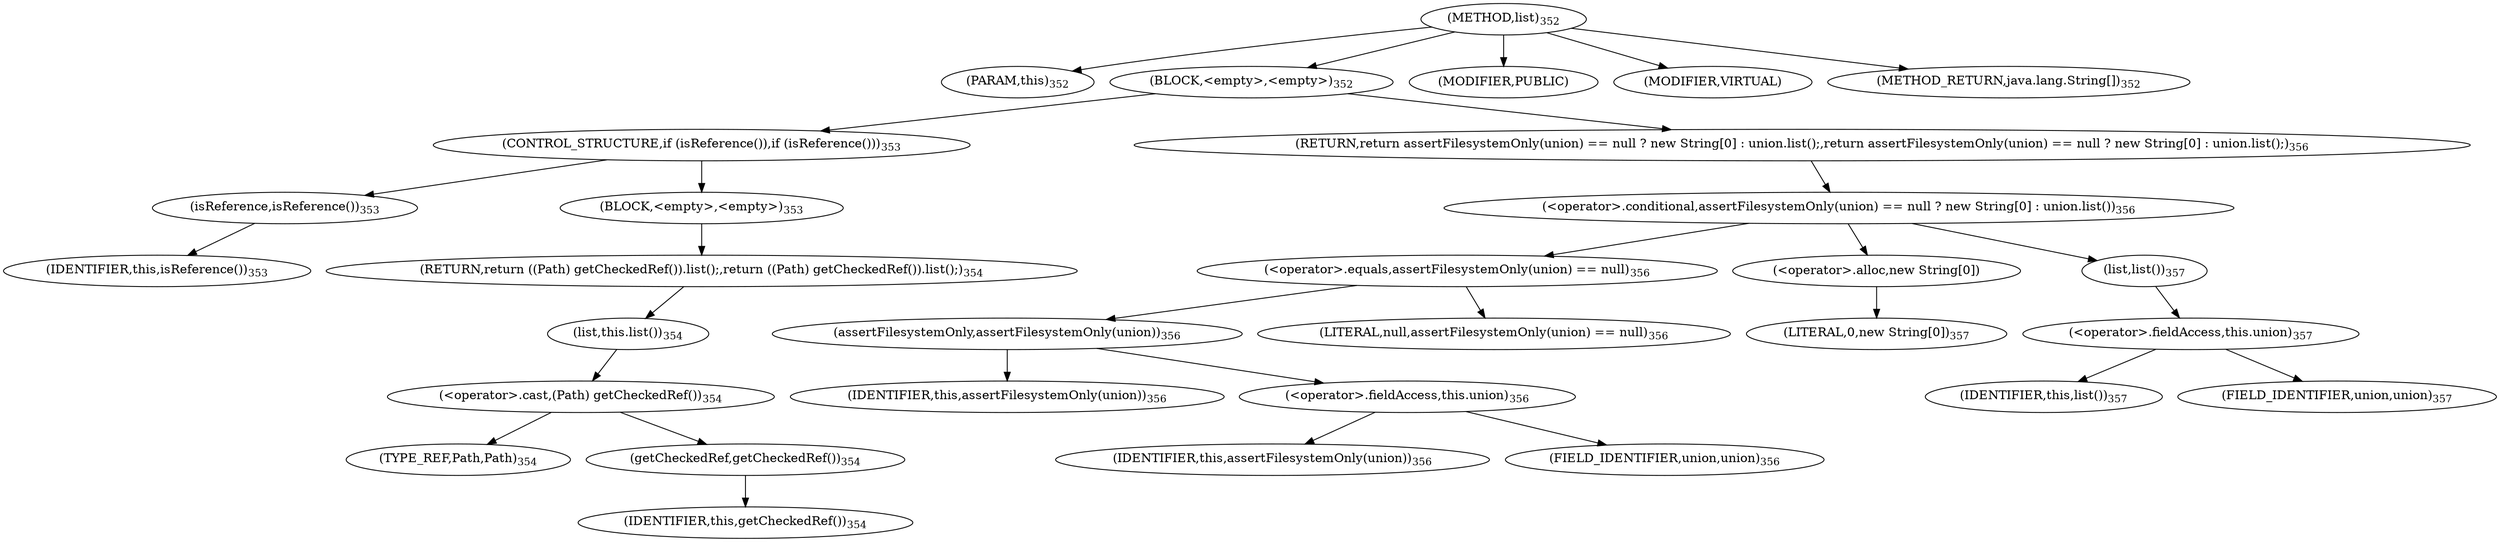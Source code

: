 digraph "list" {  
"615" [label = <(METHOD,list)<SUB>352</SUB>> ]
"83" [label = <(PARAM,this)<SUB>352</SUB>> ]
"616" [label = <(BLOCK,&lt;empty&gt;,&lt;empty&gt;)<SUB>352</SUB>> ]
"617" [label = <(CONTROL_STRUCTURE,if (isReference()),if (isReference()))<SUB>353</SUB>> ]
"618" [label = <(isReference,isReference())<SUB>353</SUB>> ]
"82" [label = <(IDENTIFIER,this,isReference())<SUB>353</SUB>> ]
"619" [label = <(BLOCK,&lt;empty&gt;,&lt;empty&gt;)<SUB>353</SUB>> ]
"620" [label = <(RETURN,return ((Path) getCheckedRef()).list();,return ((Path) getCheckedRef()).list();)<SUB>354</SUB>> ]
"621" [label = <(list,this.list())<SUB>354</SUB>> ]
"622" [label = <(&lt;operator&gt;.cast,(Path) getCheckedRef())<SUB>354</SUB>> ]
"623" [label = <(TYPE_REF,Path,Path)<SUB>354</SUB>> ]
"624" [label = <(getCheckedRef,getCheckedRef())<SUB>354</SUB>> ]
"84" [label = <(IDENTIFIER,this,getCheckedRef())<SUB>354</SUB>> ]
"625" [label = <(RETURN,return assertFilesystemOnly(union) == null ? new String[0] : union.list();,return assertFilesystemOnly(union) == null ? new String[0] : union.list();)<SUB>356</SUB>> ]
"626" [label = <(&lt;operator&gt;.conditional,assertFilesystemOnly(union) == null ? new String[0] : union.list())<SUB>356</SUB>> ]
"627" [label = <(&lt;operator&gt;.equals,assertFilesystemOnly(union) == null)<SUB>356</SUB>> ]
"628" [label = <(assertFilesystemOnly,assertFilesystemOnly(union))<SUB>356</SUB>> ]
"85" [label = <(IDENTIFIER,this,assertFilesystemOnly(union))<SUB>356</SUB>> ]
"629" [label = <(&lt;operator&gt;.fieldAccess,this.union)<SUB>356</SUB>> ]
"630" [label = <(IDENTIFIER,this,assertFilesystemOnly(union))<SUB>356</SUB>> ]
"631" [label = <(FIELD_IDENTIFIER,union,union)<SUB>356</SUB>> ]
"632" [label = <(LITERAL,null,assertFilesystemOnly(union) == null)<SUB>356</SUB>> ]
"633" [label = <(&lt;operator&gt;.alloc,new String[0])> ]
"634" [label = <(LITERAL,0,new String[0])<SUB>357</SUB>> ]
"635" [label = <(list,list())<SUB>357</SUB>> ]
"636" [label = <(&lt;operator&gt;.fieldAccess,this.union)<SUB>357</SUB>> ]
"637" [label = <(IDENTIFIER,this,list())<SUB>357</SUB>> ]
"638" [label = <(FIELD_IDENTIFIER,union,union)<SUB>357</SUB>> ]
"639" [label = <(MODIFIER,PUBLIC)> ]
"640" [label = <(MODIFIER,VIRTUAL)> ]
"641" [label = <(METHOD_RETURN,java.lang.String[])<SUB>352</SUB>> ]
  "615" -> "83" 
  "615" -> "616" 
  "615" -> "639" 
  "615" -> "640" 
  "615" -> "641" 
  "616" -> "617" 
  "616" -> "625" 
  "617" -> "618" 
  "617" -> "619" 
  "618" -> "82" 
  "619" -> "620" 
  "620" -> "621" 
  "621" -> "622" 
  "622" -> "623" 
  "622" -> "624" 
  "624" -> "84" 
  "625" -> "626" 
  "626" -> "627" 
  "626" -> "633" 
  "626" -> "635" 
  "627" -> "628" 
  "627" -> "632" 
  "628" -> "85" 
  "628" -> "629" 
  "629" -> "630" 
  "629" -> "631" 
  "633" -> "634" 
  "635" -> "636" 
  "636" -> "637" 
  "636" -> "638" 
}
